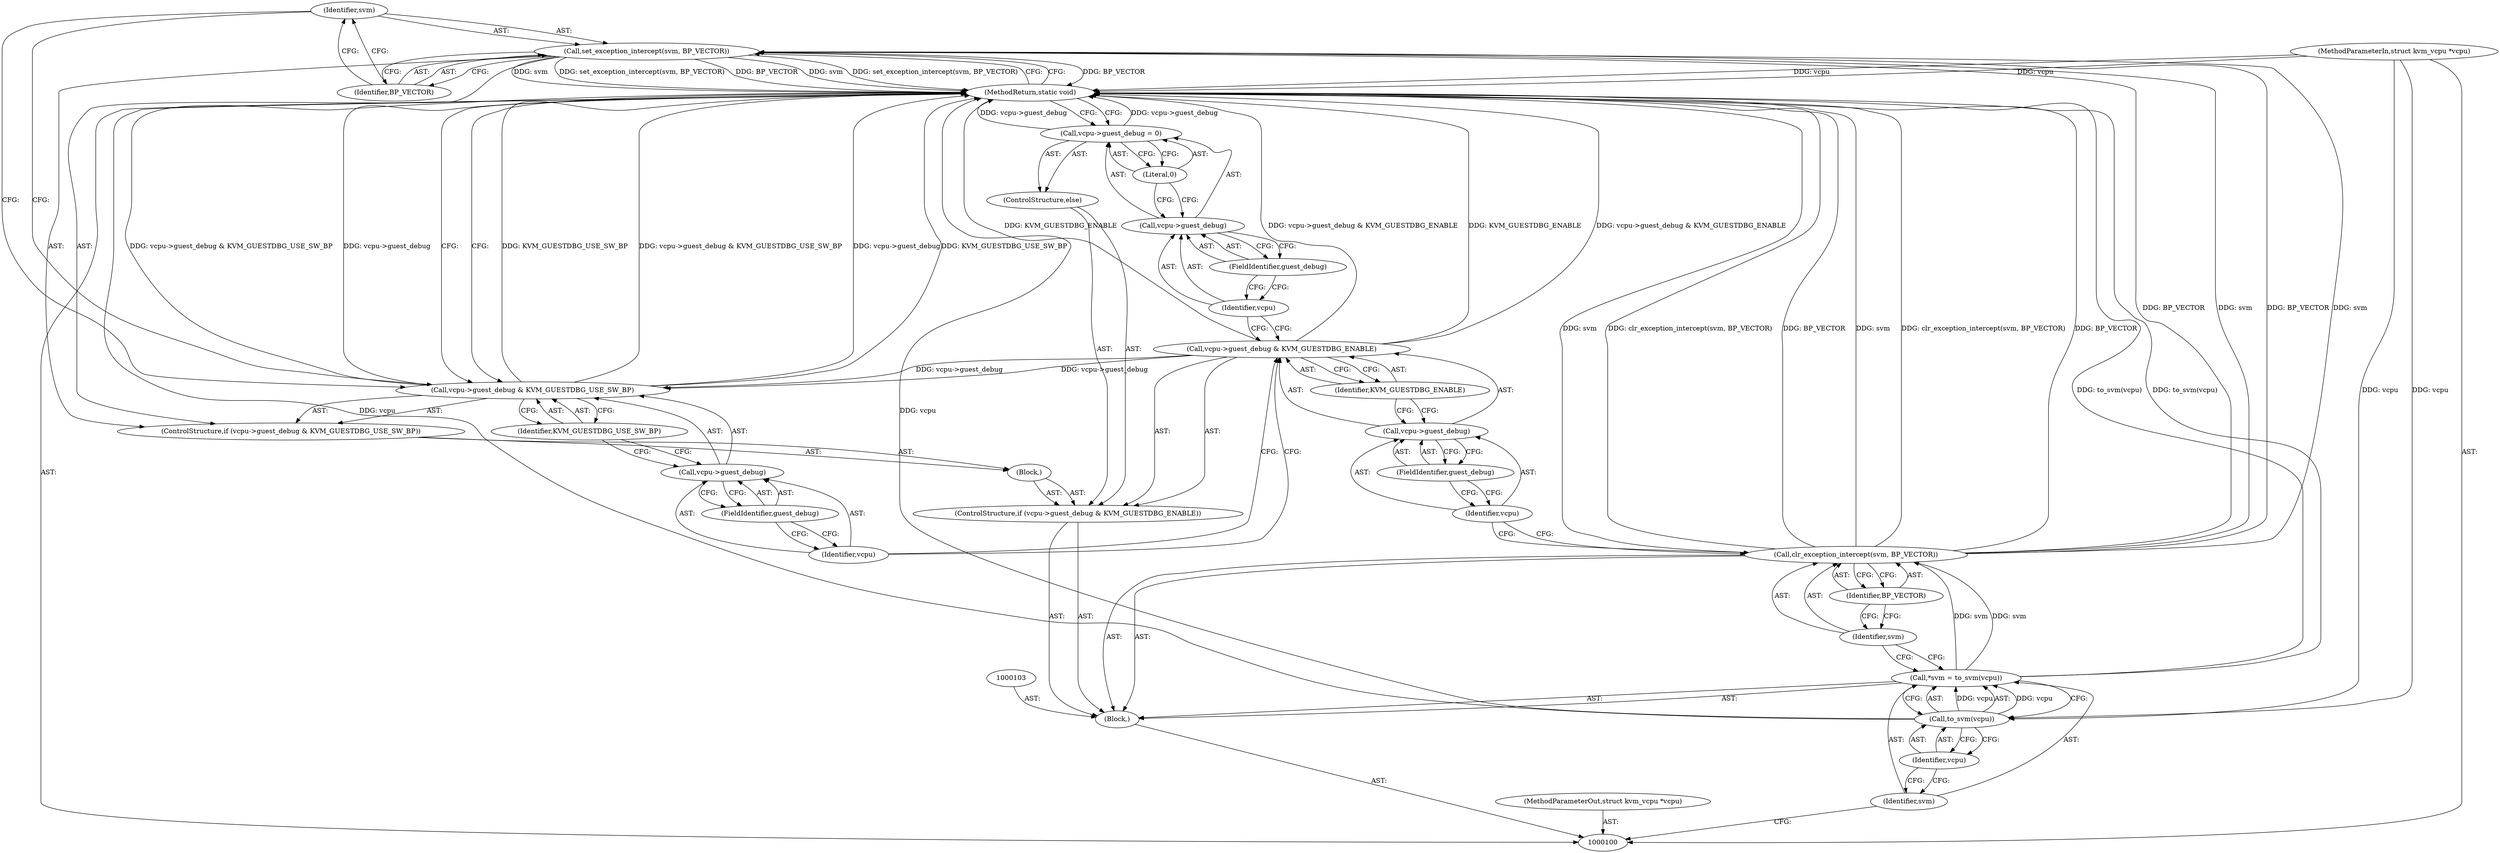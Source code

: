 digraph "0_linux_cbdb967af3d54993f5814f1cee0ed311a055377d_2" {
"1000125" [label="(Identifier,svm)"];
"1000126" [label="(Identifier,BP_VECTOR)"];
"1000124" [label="(Call,set_exception_intercept(svm, BP_VECTOR))"];
"1000127" [label="(ControlStructure,else)"];
"1000128" [label="(Call,vcpu->guest_debug = 0)"];
"1000129" [label="(Call,vcpu->guest_debug)"];
"1000130" [label="(Identifier,vcpu)"];
"1000132" [label="(Literal,0)"];
"1000131" [label="(FieldIdentifier,guest_debug)"];
"1000133" [label="(MethodReturn,static void)"];
"1000101" [label="(MethodParameterIn,struct kvm_vcpu *vcpu)"];
"1000170" [label="(MethodParameterOut,struct kvm_vcpu *vcpu)"];
"1000102" [label="(Block,)"];
"1000104" [label="(Call,*svm = to_svm(vcpu))"];
"1000105" [label="(Identifier,svm)"];
"1000106" [label="(Call,to_svm(vcpu))"];
"1000107" [label="(Identifier,vcpu)"];
"1000108" [label="(Call,clr_exception_intercept(svm, BP_VECTOR))"];
"1000109" [label="(Identifier,svm)"];
"1000110" [label="(Identifier,BP_VECTOR)"];
"1000115" [label="(FieldIdentifier,guest_debug)"];
"1000111" [label="(ControlStructure,if (vcpu->guest_debug & KVM_GUESTDBG_ENABLE))"];
"1000116" [label="(Identifier,KVM_GUESTDBG_ENABLE)"];
"1000117" [label="(Block,)"];
"1000112" [label="(Call,vcpu->guest_debug & KVM_GUESTDBG_ENABLE)"];
"1000113" [label="(Call,vcpu->guest_debug)"];
"1000114" [label="(Identifier,vcpu)"];
"1000122" [label="(FieldIdentifier,guest_debug)"];
"1000123" [label="(Identifier,KVM_GUESTDBG_USE_SW_BP)"];
"1000118" [label="(ControlStructure,if (vcpu->guest_debug & KVM_GUESTDBG_USE_SW_BP))"];
"1000119" [label="(Call,vcpu->guest_debug & KVM_GUESTDBG_USE_SW_BP)"];
"1000120" [label="(Call,vcpu->guest_debug)"];
"1000121" [label="(Identifier,vcpu)"];
"1000125" -> "1000124"  [label="AST: "];
"1000125" -> "1000119"  [label="CFG: "];
"1000126" -> "1000125"  [label="CFG: "];
"1000126" -> "1000124"  [label="AST: "];
"1000126" -> "1000125"  [label="CFG: "];
"1000124" -> "1000126"  [label="CFG: "];
"1000124" -> "1000118"  [label="AST: "];
"1000124" -> "1000126"  [label="CFG: "];
"1000125" -> "1000124"  [label="AST: "];
"1000126" -> "1000124"  [label="AST: "];
"1000133" -> "1000124"  [label="CFG: "];
"1000124" -> "1000133"  [label="DDG: BP_VECTOR"];
"1000124" -> "1000133"  [label="DDG: svm"];
"1000124" -> "1000133"  [label="DDG: set_exception_intercept(svm, BP_VECTOR)"];
"1000108" -> "1000124"  [label="DDG: svm"];
"1000108" -> "1000124"  [label="DDG: BP_VECTOR"];
"1000127" -> "1000111"  [label="AST: "];
"1000128" -> "1000127"  [label="AST: "];
"1000128" -> "1000127"  [label="AST: "];
"1000128" -> "1000132"  [label="CFG: "];
"1000129" -> "1000128"  [label="AST: "];
"1000132" -> "1000128"  [label="AST: "];
"1000133" -> "1000128"  [label="CFG: "];
"1000128" -> "1000133"  [label="DDG: vcpu->guest_debug"];
"1000129" -> "1000128"  [label="AST: "];
"1000129" -> "1000131"  [label="CFG: "];
"1000130" -> "1000129"  [label="AST: "];
"1000131" -> "1000129"  [label="AST: "];
"1000132" -> "1000129"  [label="CFG: "];
"1000130" -> "1000129"  [label="AST: "];
"1000130" -> "1000112"  [label="CFG: "];
"1000131" -> "1000130"  [label="CFG: "];
"1000132" -> "1000128"  [label="AST: "];
"1000132" -> "1000129"  [label="CFG: "];
"1000128" -> "1000132"  [label="CFG: "];
"1000131" -> "1000129"  [label="AST: "];
"1000131" -> "1000130"  [label="CFG: "];
"1000129" -> "1000131"  [label="CFG: "];
"1000133" -> "1000100"  [label="AST: "];
"1000133" -> "1000124"  [label="CFG: "];
"1000133" -> "1000119"  [label="CFG: "];
"1000133" -> "1000128"  [label="CFG: "];
"1000124" -> "1000133"  [label="DDG: BP_VECTOR"];
"1000124" -> "1000133"  [label="DDG: svm"];
"1000124" -> "1000133"  [label="DDG: set_exception_intercept(svm, BP_VECTOR)"];
"1000108" -> "1000133"  [label="DDG: clr_exception_intercept(svm, BP_VECTOR)"];
"1000108" -> "1000133"  [label="DDG: BP_VECTOR"];
"1000108" -> "1000133"  [label="DDG: svm"];
"1000106" -> "1000133"  [label="DDG: vcpu"];
"1000119" -> "1000133"  [label="DDG: KVM_GUESTDBG_USE_SW_BP"];
"1000119" -> "1000133"  [label="DDG: vcpu->guest_debug & KVM_GUESTDBG_USE_SW_BP"];
"1000119" -> "1000133"  [label="DDG: vcpu->guest_debug"];
"1000128" -> "1000133"  [label="DDG: vcpu->guest_debug"];
"1000112" -> "1000133"  [label="DDG: vcpu->guest_debug & KVM_GUESTDBG_ENABLE"];
"1000112" -> "1000133"  [label="DDG: KVM_GUESTDBG_ENABLE"];
"1000101" -> "1000133"  [label="DDG: vcpu"];
"1000104" -> "1000133"  [label="DDG: to_svm(vcpu)"];
"1000101" -> "1000100"  [label="AST: "];
"1000101" -> "1000133"  [label="DDG: vcpu"];
"1000101" -> "1000106"  [label="DDG: vcpu"];
"1000170" -> "1000100"  [label="AST: "];
"1000102" -> "1000100"  [label="AST: "];
"1000103" -> "1000102"  [label="AST: "];
"1000104" -> "1000102"  [label="AST: "];
"1000108" -> "1000102"  [label="AST: "];
"1000111" -> "1000102"  [label="AST: "];
"1000104" -> "1000102"  [label="AST: "];
"1000104" -> "1000106"  [label="CFG: "];
"1000105" -> "1000104"  [label="AST: "];
"1000106" -> "1000104"  [label="AST: "];
"1000109" -> "1000104"  [label="CFG: "];
"1000104" -> "1000133"  [label="DDG: to_svm(vcpu)"];
"1000106" -> "1000104"  [label="DDG: vcpu"];
"1000104" -> "1000108"  [label="DDG: svm"];
"1000105" -> "1000104"  [label="AST: "];
"1000105" -> "1000100"  [label="CFG: "];
"1000107" -> "1000105"  [label="CFG: "];
"1000106" -> "1000104"  [label="AST: "];
"1000106" -> "1000107"  [label="CFG: "];
"1000107" -> "1000106"  [label="AST: "];
"1000104" -> "1000106"  [label="CFG: "];
"1000106" -> "1000133"  [label="DDG: vcpu"];
"1000106" -> "1000104"  [label="DDG: vcpu"];
"1000101" -> "1000106"  [label="DDG: vcpu"];
"1000107" -> "1000106"  [label="AST: "];
"1000107" -> "1000105"  [label="CFG: "];
"1000106" -> "1000107"  [label="CFG: "];
"1000108" -> "1000102"  [label="AST: "];
"1000108" -> "1000110"  [label="CFG: "];
"1000109" -> "1000108"  [label="AST: "];
"1000110" -> "1000108"  [label="AST: "];
"1000114" -> "1000108"  [label="CFG: "];
"1000108" -> "1000133"  [label="DDG: clr_exception_intercept(svm, BP_VECTOR)"];
"1000108" -> "1000133"  [label="DDG: BP_VECTOR"];
"1000108" -> "1000133"  [label="DDG: svm"];
"1000104" -> "1000108"  [label="DDG: svm"];
"1000108" -> "1000124"  [label="DDG: svm"];
"1000108" -> "1000124"  [label="DDG: BP_VECTOR"];
"1000109" -> "1000108"  [label="AST: "];
"1000109" -> "1000104"  [label="CFG: "];
"1000110" -> "1000109"  [label="CFG: "];
"1000110" -> "1000108"  [label="AST: "];
"1000110" -> "1000109"  [label="CFG: "];
"1000108" -> "1000110"  [label="CFG: "];
"1000115" -> "1000113"  [label="AST: "];
"1000115" -> "1000114"  [label="CFG: "];
"1000113" -> "1000115"  [label="CFG: "];
"1000111" -> "1000102"  [label="AST: "];
"1000112" -> "1000111"  [label="AST: "];
"1000117" -> "1000111"  [label="AST: "];
"1000127" -> "1000111"  [label="AST: "];
"1000116" -> "1000112"  [label="AST: "];
"1000116" -> "1000113"  [label="CFG: "];
"1000112" -> "1000116"  [label="CFG: "];
"1000117" -> "1000111"  [label="AST: "];
"1000118" -> "1000117"  [label="AST: "];
"1000112" -> "1000111"  [label="AST: "];
"1000112" -> "1000116"  [label="CFG: "];
"1000113" -> "1000112"  [label="AST: "];
"1000116" -> "1000112"  [label="AST: "];
"1000121" -> "1000112"  [label="CFG: "];
"1000130" -> "1000112"  [label="CFG: "];
"1000112" -> "1000133"  [label="DDG: vcpu->guest_debug & KVM_GUESTDBG_ENABLE"];
"1000112" -> "1000133"  [label="DDG: KVM_GUESTDBG_ENABLE"];
"1000112" -> "1000119"  [label="DDG: vcpu->guest_debug"];
"1000113" -> "1000112"  [label="AST: "];
"1000113" -> "1000115"  [label="CFG: "];
"1000114" -> "1000113"  [label="AST: "];
"1000115" -> "1000113"  [label="AST: "];
"1000116" -> "1000113"  [label="CFG: "];
"1000114" -> "1000113"  [label="AST: "];
"1000114" -> "1000108"  [label="CFG: "];
"1000115" -> "1000114"  [label="CFG: "];
"1000122" -> "1000120"  [label="AST: "];
"1000122" -> "1000121"  [label="CFG: "];
"1000120" -> "1000122"  [label="CFG: "];
"1000123" -> "1000119"  [label="AST: "];
"1000123" -> "1000120"  [label="CFG: "];
"1000119" -> "1000123"  [label="CFG: "];
"1000118" -> "1000117"  [label="AST: "];
"1000119" -> "1000118"  [label="AST: "];
"1000124" -> "1000118"  [label="AST: "];
"1000119" -> "1000118"  [label="AST: "];
"1000119" -> "1000123"  [label="CFG: "];
"1000120" -> "1000119"  [label="AST: "];
"1000123" -> "1000119"  [label="AST: "];
"1000125" -> "1000119"  [label="CFG: "];
"1000133" -> "1000119"  [label="CFG: "];
"1000119" -> "1000133"  [label="DDG: KVM_GUESTDBG_USE_SW_BP"];
"1000119" -> "1000133"  [label="DDG: vcpu->guest_debug & KVM_GUESTDBG_USE_SW_BP"];
"1000119" -> "1000133"  [label="DDG: vcpu->guest_debug"];
"1000112" -> "1000119"  [label="DDG: vcpu->guest_debug"];
"1000120" -> "1000119"  [label="AST: "];
"1000120" -> "1000122"  [label="CFG: "];
"1000121" -> "1000120"  [label="AST: "];
"1000122" -> "1000120"  [label="AST: "];
"1000123" -> "1000120"  [label="CFG: "];
"1000121" -> "1000120"  [label="AST: "];
"1000121" -> "1000112"  [label="CFG: "];
"1000122" -> "1000121"  [label="CFG: "];
}
